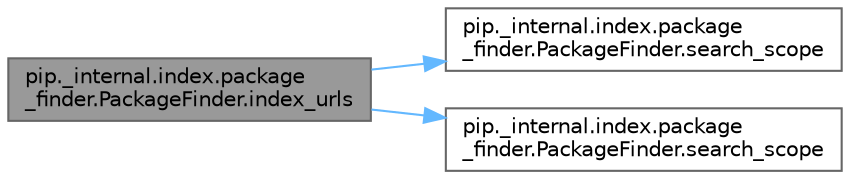 digraph "pip._internal.index.package_finder.PackageFinder.index_urls"
{
 // LATEX_PDF_SIZE
  bgcolor="transparent";
  edge [fontname=Helvetica,fontsize=10,labelfontname=Helvetica,labelfontsize=10];
  node [fontname=Helvetica,fontsize=10,shape=box,height=0.2,width=0.4];
  rankdir="LR";
  Node1 [id="Node000001",label="pip._internal.index.package\l_finder.PackageFinder.index_urls",height=0.2,width=0.4,color="gray40", fillcolor="grey60", style="filled", fontcolor="black",tooltip=" "];
  Node1 -> Node2 [id="edge1_Node000001_Node000002",color="steelblue1",style="solid",tooltip=" "];
  Node2 [id="Node000002",label="pip._internal.index.package\l_finder.PackageFinder.search_scope",height=0.2,width=0.4,color="grey40", fillcolor="white", style="filled",URL="$classpip_1_1__internal_1_1index_1_1package__finder_1_1_package_finder.html#a8d0f4df7686f95480c3447af09daf47c",tooltip=" "];
  Node1 -> Node3 [id="edge2_Node000001_Node000003",color="steelblue1",style="solid",tooltip=" "];
  Node3 [id="Node000003",label="pip._internal.index.package\l_finder.PackageFinder.search_scope",height=0.2,width=0.4,color="grey40", fillcolor="white", style="filled",URL="$classpip_1_1__internal_1_1index_1_1package__finder_1_1_package_finder.html#ae13be82d03033a9ae9f984ebf2cd55be",tooltip=" "];
}
